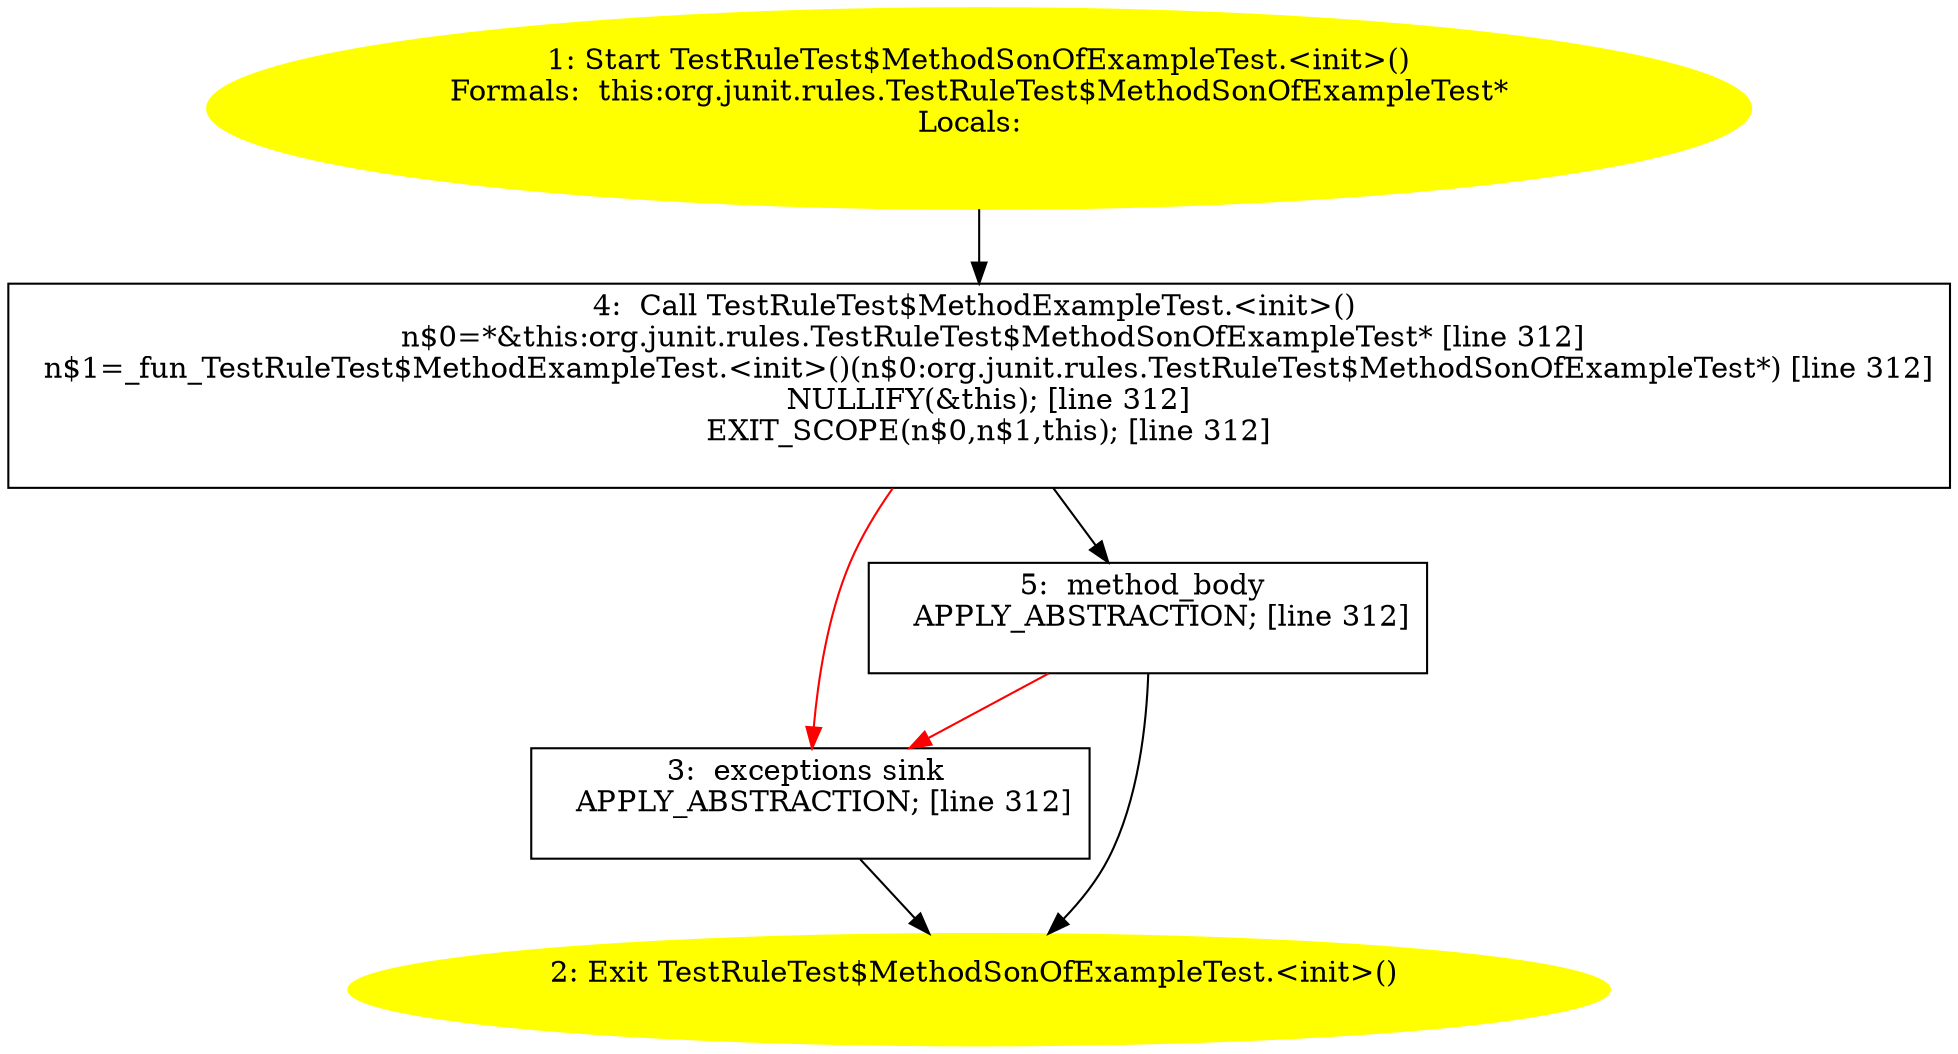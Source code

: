 /* @generated */
digraph cfg {
"org.junit.rules.TestRuleTest$MethodSonOfExampleTest.<init>().cbb99e66556430916a1cf325a10ce886_1" [label="1: Start TestRuleTest$MethodSonOfExampleTest.<init>()\nFormals:  this:org.junit.rules.TestRuleTest$MethodSonOfExampleTest*\nLocals:  \n  " color=yellow style=filled]
	

	 "org.junit.rules.TestRuleTest$MethodSonOfExampleTest.<init>().cbb99e66556430916a1cf325a10ce886_1" -> "org.junit.rules.TestRuleTest$MethodSonOfExampleTest.<init>().cbb99e66556430916a1cf325a10ce886_4" ;
"org.junit.rules.TestRuleTest$MethodSonOfExampleTest.<init>().cbb99e66556430916a1cf325a10ce886_2" [label="2: Exit TestRuleTest$MethodSonOfExampleTest.<init>() \n  " color=yellow style=filled]
	

"org.junit.rules.TestRuleTest$MethodSonOfExampleTest.<init>().cbb99e66556430916a1cf325a10ce886_3" [label="3:  exceptions sink \n   APPLY_ABSTRACTION; [line 312]\n " shape="box"]
	

	 "org.junit.rules.TestRuleTest$MethodSonOfExampleTest.<init>().cbb99e66556430916a1cf325a10ce886_3" -> "org.junit.rules.TestRuleTest$MethodSonOfExampleTest.<init>().cbb99e66556430916a1cf325a10ce886_2" ;
"org.junit.rules.TestRuleTest$MethodSonOfExampleTest.<init>().cbb99e66556430916a1cf325a10ce886_4" [label="4:  Call TestRuleTest$MethodExampleTest.<init>() \n   n$0=*&this:org.junit.rules.TestRuleTest$MethodSonOfExampleTest* [line 312]\n  n$1=_fun_TestRuleTest$MethodExampleTest.<init>()(n$0:org.junit.rules.TestRuleTest$MethodSonOfExampleTest*) [line 312]\n  NULLIFY(&this); [line 312]\n  EXIT_SCOPE(n$0,n$1,this); [line 312]\n " shape="box"]
	

	 "org.junit.rules.TestRuleTest$MethodSonOfExampleTest.<init>().cbb99e66556430916a1cf325a10ce886_4" -> "org.junit.rules.TestRuleTest$MethodSonOfExampleTest.<init>().cbb99e66556430916a1cf325a10ce886_5" ;
	 "org.junit.rules.TestRuleTest$MethodSonOfExampleTest.<init>().cbb99e66556430916a1cf325a10ce886_4" -> "org.junit.rules.TestRuleTest$MethodSonOfExampleTest.<init>().cbb99e66556430916a1cf325a10ce886_3" [color="red" ];
"org.junit.rules.TestRuleTest$MethodSonOfExampleTest.<init>().cbb99e66556430916a1cf325a10ce886_5" [label="5:  method_body \n   APPLY_ABSTRACTION; [line 312]\n " shape="box"]
	

	 "org.junit.rules.TestRuleTest$MethodSonOfExampleTest.<init>().cbb99e66556430916a1cf325a10ce886_5" -> "org.junit.rules.TestRuleTest$MethodSonOfExampleTest.<init>().cbb99e66556430916a1cf325a10ce886_2" ;
	 "org.junit.rules.TestRuleTest$MethodSonOfExampleTest.<init>().cbb99e66556430916a1cf325a10ce886_5" -> "org.junit.rules.TestRuleTest$MethodSonOfExampleTest.<init>().cbb99e66556430916a1cf325a10ce886_3" [color="red" ];
}
